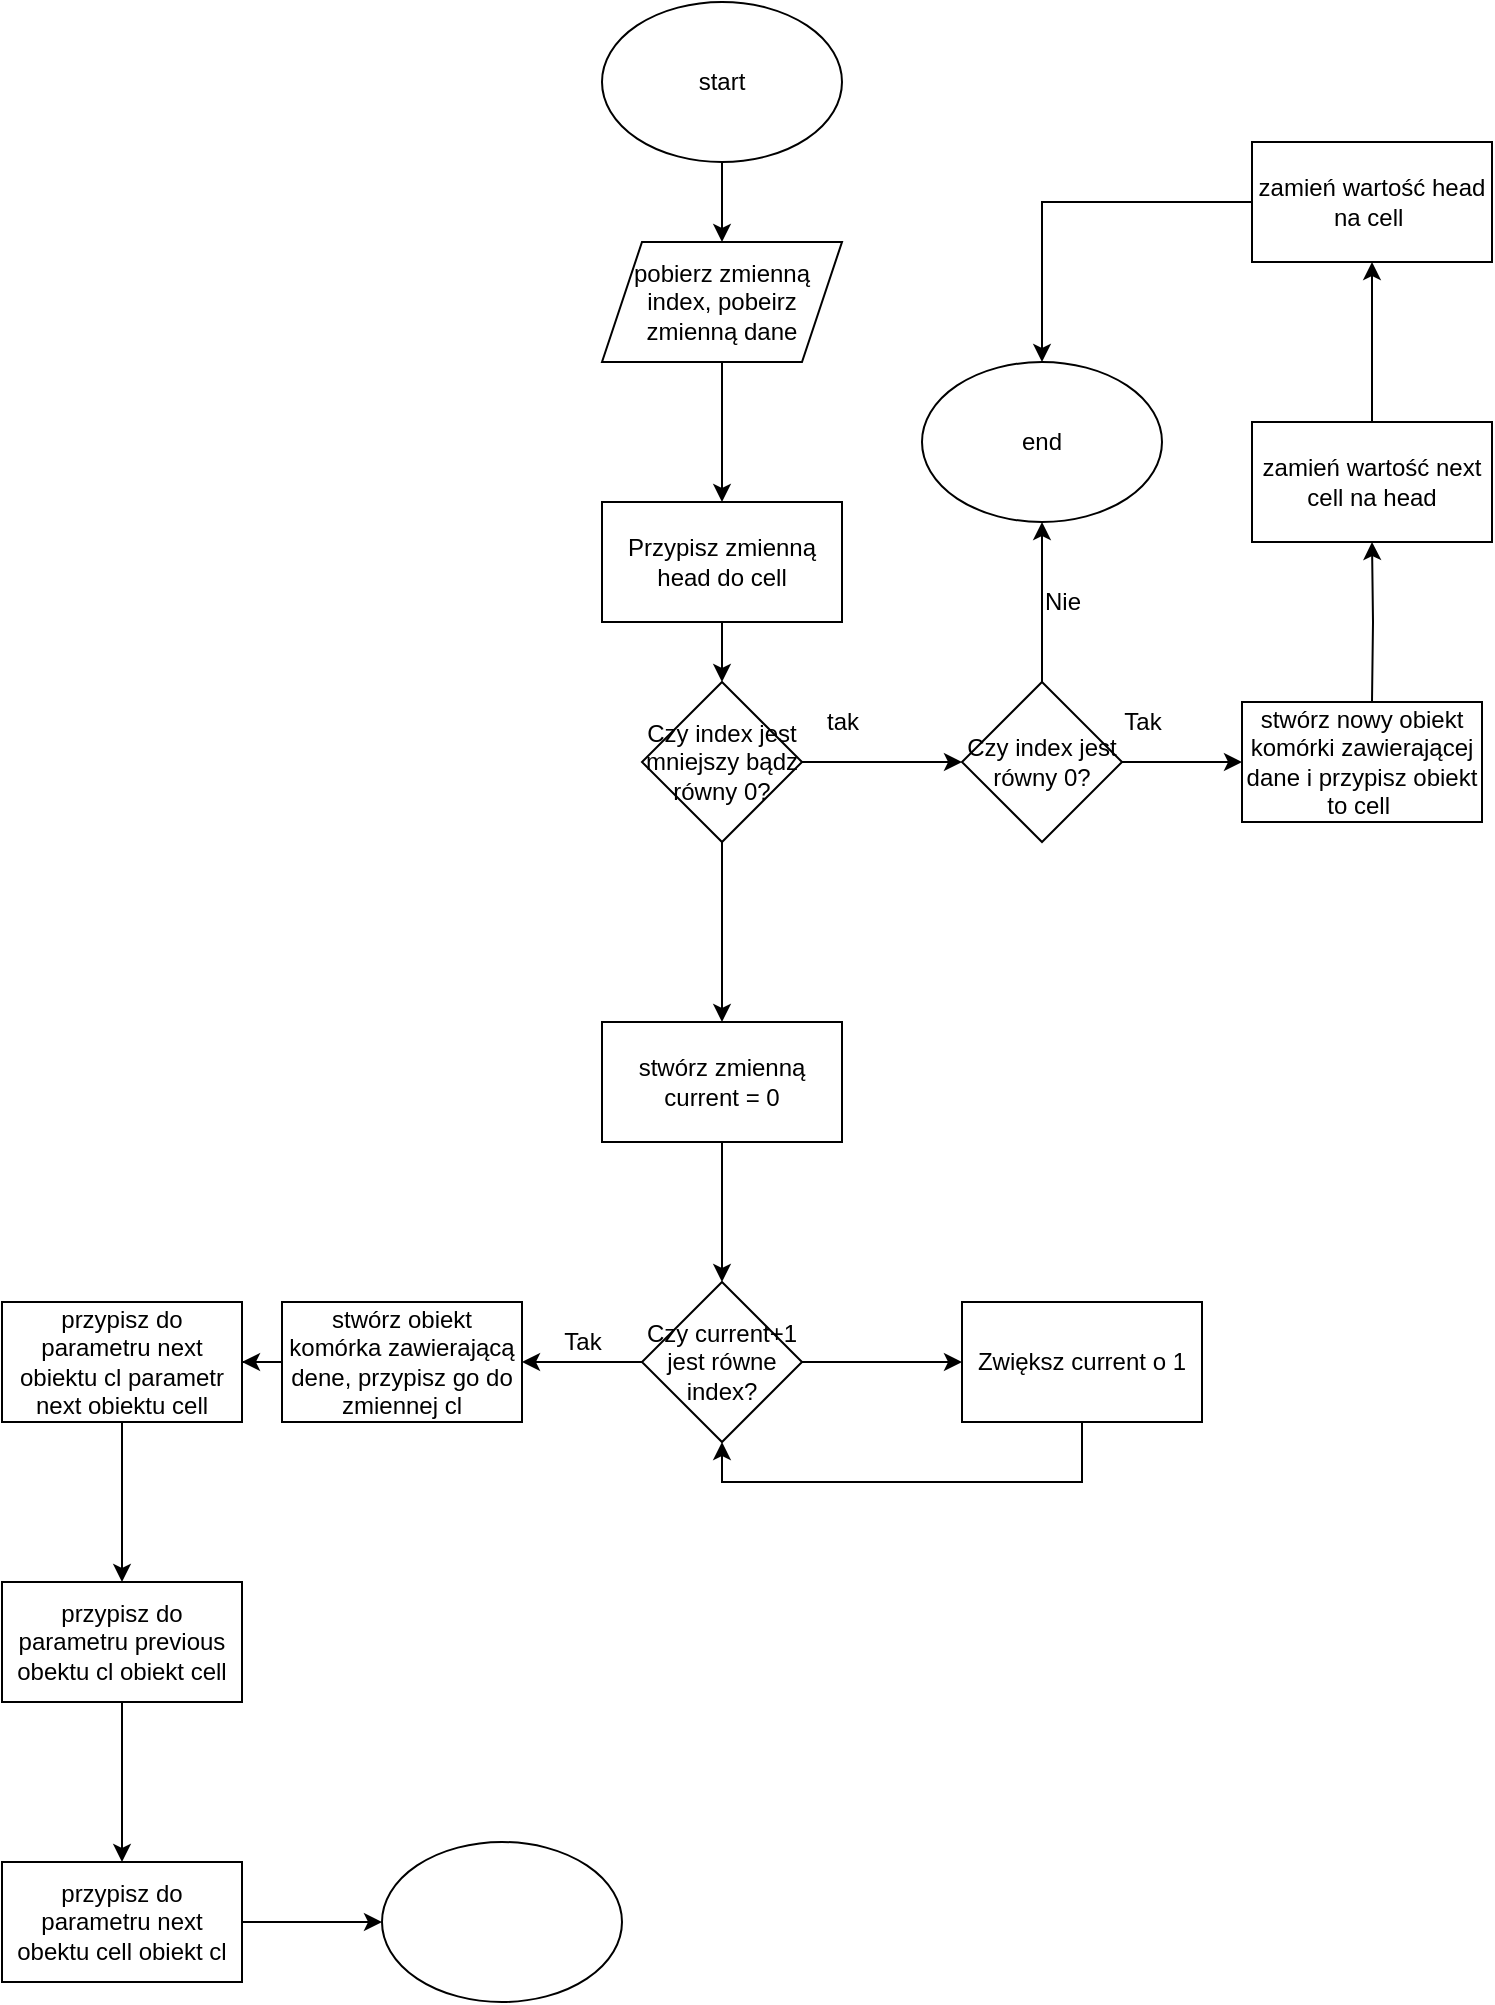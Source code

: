 <mxfile version="13.7.9" type="device"><diagram id="ctrWLmZgAzTDtHeR-oAY" name="Strona-1"><mxGraphModel dx="1024" dy="592" grid="1" gridSize="10" guides="1" tooltips="1" connect="1" arrows="1" fold="1" page="1" pageScale="1" pageWidth="827" pageHeight="1169" math="0" shadow="0"><root><mxCell id="0"/><mxCell id="1" parent="0"/><mxCell id="7kEHG913P0IYjLXZw0a--3" value="" style="edgeStyle=orthogonalEdgeStyle;rounded=0;orthogonalLoop=1;jettySize=auto;html=1;" edge="1" parent="1" source="7kEHG913P0IYjLXZw0a--1"><mxGeometry relative="1" as="geometry"><mxPoint x="370" y="150" as="targetPoint"/></mxGeometry></mxCell><mxCell id="7kEHG913P0IYjLXZw0a--1" value="start" style="ellipse;whiteSpace=wrap;html=1;" vertex="1" parent="1"><mxGeometry x="310" y="30" width="120" height="80" as="geometry"/></mxCell><mxCell id="7kEHG913P0IYjLXZw0a--5" value="" style="edgeStyle=orthogonalEdgeStyle;rounded=0;orthogonalLoop=1;jettySize=auto;html=1;" edge="1" parent="1"><mxGeometry relative="1" as="geometry"><mxPoint x="370" y="210" as="sourcePoint"/><mxPoint x="370" y="280" as="targetPoint"/></mxGeometry></mxCell><mxCell id="7kEHG913P0IYjLXZw0a--6" value="pobierz zmienną index, pobeirz zmienną dane" style="shape=parallelogram;perimeter=parallelogramPerimeter;whiteSpace=wrap;html=1;fixedSize=1;" vertex="1" parent="1"><mxGeometry x="310" y="150" width="120" height="60" as="geometry"/></mxCell><mxCell id="7kEHG913P0IYjLXZw0a--9" value="" style="edgeStyle=orthogonalEdgeStyle;rounded=0;orthogonalLoop=1;jettySize=auto;html=1;" edge="1" parent="1" source="7kEHG913P0IYjLXZw0a--7" target="7kEHG913P0IYjLXZw0a--8"><mxGeometry relative="1" as="geometry"/></mxCell><mxCell id="7kEHG913P0IYjLXZw0a--7" value="Przypisz zmienną head do cell" style="rounded=0;whiteSpace=wrap;html=1;" vertex="1" parent="1"><mxGeometry x="310" y="280" width="120" height="60" as="geometry"/></mxCell><mxCell id="7kEHG913P0IYjLXZw0a--11" value="" style="edgeStyle=orthogonalEdgeStyle;rounded=0;orthogonalLoop=1;jettySize=auto;html=1;" edge="1" parent="1" source="7kEHG913P0IYjLXZw0a--8" target="7kEHG913P0IYjLXZw0a--10"><mxGeometry relative="1" as="geometry"/></mxCell><mxCell id="7kEHG913P0IYjLXZw0a--28" value="" style="edgeStyle=orthogonalEdgeStyle;rounded=0;orthogonalLoop=1;jettySize=auto;html=1;" edge="1" parent="1" source="7kEHG913P0IYjLXZw0a--8"><mxGeometry relative="1" as="geometry"><mxPoint x="370" y="540" as="targetPoint"/></mxGeometry></mxCell><mxCell id="7kEHG913P0IYjLXZw0a--8" value="Czy index jest mniejszy bądz równy 0?" style="rhombus;whiteSpace=wrap;html=1;" vertex="1" parent="1"><mxGeometry x="330" y="370" width="80" height="80" as="geometry"/></mxCell><mxCell id="7kEHG913P0IYjLXZw0a--13" value="" style="edgeStyle=orthogonalEdgeStyle;rounded=0;orthogonalLoop=1;jettySize=auto;html=1;" edge="1" parent="1" source="7kEHG913P0IYjLXZw0a--10" target="7kEHG913P0IYjLXZw0a--12"><mxGeometry relative="1" as="geometry"/></mxCell><mxCell id="7kEHG913P0IYjLXZw0a--16" value="" style="edgeStyle=orthogonalEdgeStyle;rounded=0;orthogonalLoop=1;jettySize=auto;html=1;" edge="1" parent="1" source="7kEHG913P0IYjLXZw0a--10"><mxGeometry relative="1" as="geometry"><mxPoint x="630" y="410" as="targetPoint"/></mxGeometry></mxCell><mxCell id="7kEHG913P0IYjLXZw0a--10" value="Czy index jest równy 0?" style="rhombus;whiteSpace=wrap;html=1;" vertex="1" parent="1"><mxGeometry x="490" y="370" width="80" height="80" as="geometry"/></mxCell><mxCell id="7kEHG913P0IYjLXZw0a--12" value="end" style="ellipse;whiteSpace=wrap;html=1;" vertex="1" parent="1"><mxGeometry x="470" y="210" width="120" height="80" as="geometry"/></mxCell><mxCell id="7kEHG913P0IYjLXZw0a--14" value="tak" style="text;html=1;align=center;verticalAlign=middle;resizable=0;points=[];autosize=1;" vertex="1" parent="1"><mxGeometry x="415" y="380" width="30" height="20" as="geometry"/></mxCell><mxCell id="7kEHG913P0IYjLXZw0a--22" value="" style="edgeStyle=orthogonalEdgeStyle;rounded=0;orthogonalLoop=1;jettySize=auto;html=1;" edge="1" parent="1" target="7kEHG913P0IYjLXZw0a--21"><mxGeometry relative="1" as="geometry"><mxPoint x="695" y="380" as="sourcePoint"/></mxGeometry></mxCell><mxCell id="7kEHG913P0IYjLXZw0a--19" value="Nie" style="text;html=1;align=center;verticalAlign=middle;resizable=0;points=[];autosize=1;" vertex="1" parent="1"><mxGeometry x="525" y="320" width="30" height="20" as="geometry"/></mxCell><mxCell id="7kEHG913P0IYjLXZw0a--20" value="Tak" style="text;html=1;align=center;verticalAlign=middle;resizable=0;points=[];autosize=1;" vertex="1" parent="1"><mxGeometry x="565" y="380" width="30" height="20" as="geometry"/></mxCell><mxCell id="7kEHG913P0IYjLXZw0a--25" value="" style="edgeStyle=orthogonalEdgeStyle;rounded=0;orthogonalLoop=1;jettySize=auto;html=1;" edge="1" parent="1" source="7kEHG913P0IYjLXZw0a--21" target="7kEHG913P0IYjLXZw0a--24"><mxGeometry relative="1" as="geometry"/></mxCell><mxCell id="7kEHG913P0IYjLXZw0a--21" value="zamień wartość next cell na head" style="whiteSpace=wrap;html=1;" vertex="1" parent="1"><mxGeometry x="635" y="240" width="120" height="60" as="geometry"/></mxCell><mxCell id="7kEHG913P0IYjLXZw0a--23" value="&lt;span&gt;stwórz nowy obiekt komórki zawierającej dane i przypisz obiekt to cell&amp;nbsp;&lt;/span&gt;" style="rounded=0;whiteSpace=wrap;html=1;" vertex="1" parent="1"><mxGeometry x="630" y="380" width="120" height="60" as="geometry"/></mxCell><mxCell id="7kEHG913P0IYjLXZw0a--26" style="edgeStyle=orthogonalEdgeStyle;rounded=0;orthogonalLoop=1;jettySize=auto;html=1;entryX=0.5;entryY=0;entryDx=0;entryDy=0;" edge="1" parent="1" source="7kEHG913P0IYjLXZw0a--24" target="7kEHG913P0IYjLXZw0a--12"><mxGeometry relative="1" as="geometry"/></mxCell><mxCell id="7kEHG913P0IYjLXZw0a--24" value="zamień wartość head na cell&amp;nbsp;" style="whiteSpace=wrap;html=1;" vertex="1" parent="1"><mxGeometry x="635" y="100" width="120" height="60" as="geometry"/></mxCell><mxCell id="7kEHG913P0IYjLXZw0a--31" value="" style="edgeStyle=orthogonalEdgeStyle;rounded=0;orthogonalLoop=1;jettySize=auto;html=1;" edge="1" parent="1" source="7kEHG913P0IYjLXZw0a--29" target="7kEHG913P0IYjLXZw0a--30"><mxGeometry relative="1" as="geometry"/></mxCell><mxCell id="7kEHG913P0IYjLXZw0a--29" value="stwórz zmienną current = 0" style="rounded=0;whiteSpace=wrap;html=1;" vertex="1" parent="1"><mxGeometry x="310" y="540" width="120" height="60" as="geometry"/></mxCell><mxCell id="7kEHG913P0IYjLXZw0a--33" value="" style="edgeStyle=orthogonalEdgeStyle;rounded=0;orthogonalLoop=1;jettySize=auto;html=1;" edge="1" parent="1" source="7kEHG913P0IYjLXZw0a--30" target="7kEHG913P0IYjLXZw0a--32"><mxGeometry relative="1" as="geometry"/></mxCell><mxCell id="7kEHG913P0IYjLXZw0a--42" value="" style="edgeStyle=orthogonalEdgeStyle;rounded=0;orthogonalLoop=1;jettySize=auto;html=1;" edge="1" parent="1" source="7kEHG913P0IYjLXZw0a--30"><mxGeometry relative="1" as="geometry"><mxPoint x="490" y="710" as="targetPoint"/></mxGeometry></mxCell><mxCell id="7kEHG913P0IYjLXZw0a--30" value="Czy current+1 jest równe index?" style="rhombus;whiteSpace=wrap;html=1;rounded=0;" vertex="1" parent="1"><mxGeometry x="330" y="670" width="80" height="80" as="geometry"/></mxCell><mxCell id="7kEHG913P0IYjLXZw0a--36" value="" style="edgeStyle=orthogonalEdgeStyle;rounded=0;orthogonalLoop=1;jettySize=auto;html=1;" edge="1" parent="1" source="7kEHG913P0IYjLXZw0a--32" target="7kEHG913P0IYjLXZw0a--35"><mxGeometry relative="1" as="geometry"/></mxCell><mxCell id="7kEHG913P0IYjLXZw0a--32" value="stwórz obiekt komórka zawierającą dene, przypisz go do zmiennej cl" style="whiteSpace=wrap;html=1;rounded=0;" vertex="1" parent="1"><mxGeometry x="150" y="680" width="120" height="60" as="geometry"/></mxCell><mxCell id="7kEHG913P0IYjLXZw0a--34" value="Tak" style="text;html=1;align=center;verticalAlign=middle;resizable=0;points=[];autosize=1;" vertex="1" parent="1"><mxGeometry x="285" y="690" width="30" height="20" as="geometry"/></mxCell><mxCell id="7kEHG913P0IYjLXZw0a--38" value="" style="edgeStyle=orthogonalEdgeStyle;rounded=0;orthogonalLoop=1;jettySize=auto;html=1;" edge="1" parent="1" source="7kEHG913P0IYjLXZw0a--35" target="7kEHG913P0IYjLXZw0a--37"><mxGeometry relative="1" as="geometry"/></mxCell><mxCell id="7kEHG913P0IYjLXZw0a--35" value="przypisz do parametru next obiektu cl parametr next obiektu cell" style="whiteSpace=wrap;html=1;rounded=0;" vertex="1" parent="1"><mxGeometry x="10" y="680" width="120" height="60" as="geometry"/></mxCell><mxCell id="7kEHG913P0IYjLXZw0a--40" value="" style="edgeStyle=orthogonalEdgeStyle;rounded=0;orthogonalLoop=1;jettySize=auto;html=1;" edge="1" parent="1" source="7kEHG913P0IYjLXZw0a--37" target="7kEHG913P0IYjLXZw0a--39"><mxGeometry relative="1" as="geometry"/></mxCell><mxCell id="7kEHG913P0IYjLXZw0a--37" value="&lt;span&gt;przypisz do parametru previous obektu cl obiekt cell&lt;/span&gt;" style="whiteSpace=wrap;html=1;rounded=0;" vertex="1" parent="1"><mxGeometry x="10" y="820" width="120" height="60" as="geometry"/></mxCell><mxCell id="7kEHG913P0IYjLXZw0a--46" value="" style="edgeStyle=orthogonalEdgeStyle;rounded=0;orthogonalLoop=1;jettySize=auto;html=1;" edge="1" parent="1" source="7kEHG913P0IYjLXZw0a--39" target="7kEHG913P0IYjLXZw0a--45"><mxGeometry relative="1" as="geometry"/></mxCell><mxCell id="7kEHG913P0IYjLXZw0a--39" value="przypisz do parametru next obektu cell obiekt cl" style="whiteSpace=wrap;html=1;rounded=0;" vertex="1" parent="1"><mxGeometry x="10" y="960" width="120" height="60" as="geometry"/></mxCell><mxCell id="7kEHG913P0IYjLXZw0a--44" style="edgeStyle=orthogonalEdgeStyle;rounded=0;orthogonalLoop=1;jettySize=auto;html=1;entryX=0.5;entryY=1;entryDx=0;entryDy=0;" edge="1" parent="1" source="7kEHG913P0IYjLXZw0a--43" target="7kEHG913P0IYjLXZw0a--30"><mxGeometry relative="1" as="geometry"><mxPoint x="550" y="840" as="targetPoint"/><Array as="points"><mxPoint x="550" y="770"/><mxPoint x="370" y="770"/></Array></mxGeometry></mxCell><mxCell id="7kEHG913P0IYjLXZw0a--43" value="Zwiększ current o 1" style="rounded=0;whiteSpace=wrap;html=1;" vertex="1" parent="1"><mxGeometry x="490" y="680" width="120" height="60" as="geometry"/></mxCell><mxCell id="7kEHG913P0IYjLXZw0a--45" value="" style="ellipse;whiteSpace=wrap;html=1;" vertex="1" parent="1"><mxGeometry x="200" y="950" width="120" height="80" as="geometry"/></mxCell></root></mxGraphModel></diagram></mxfile>